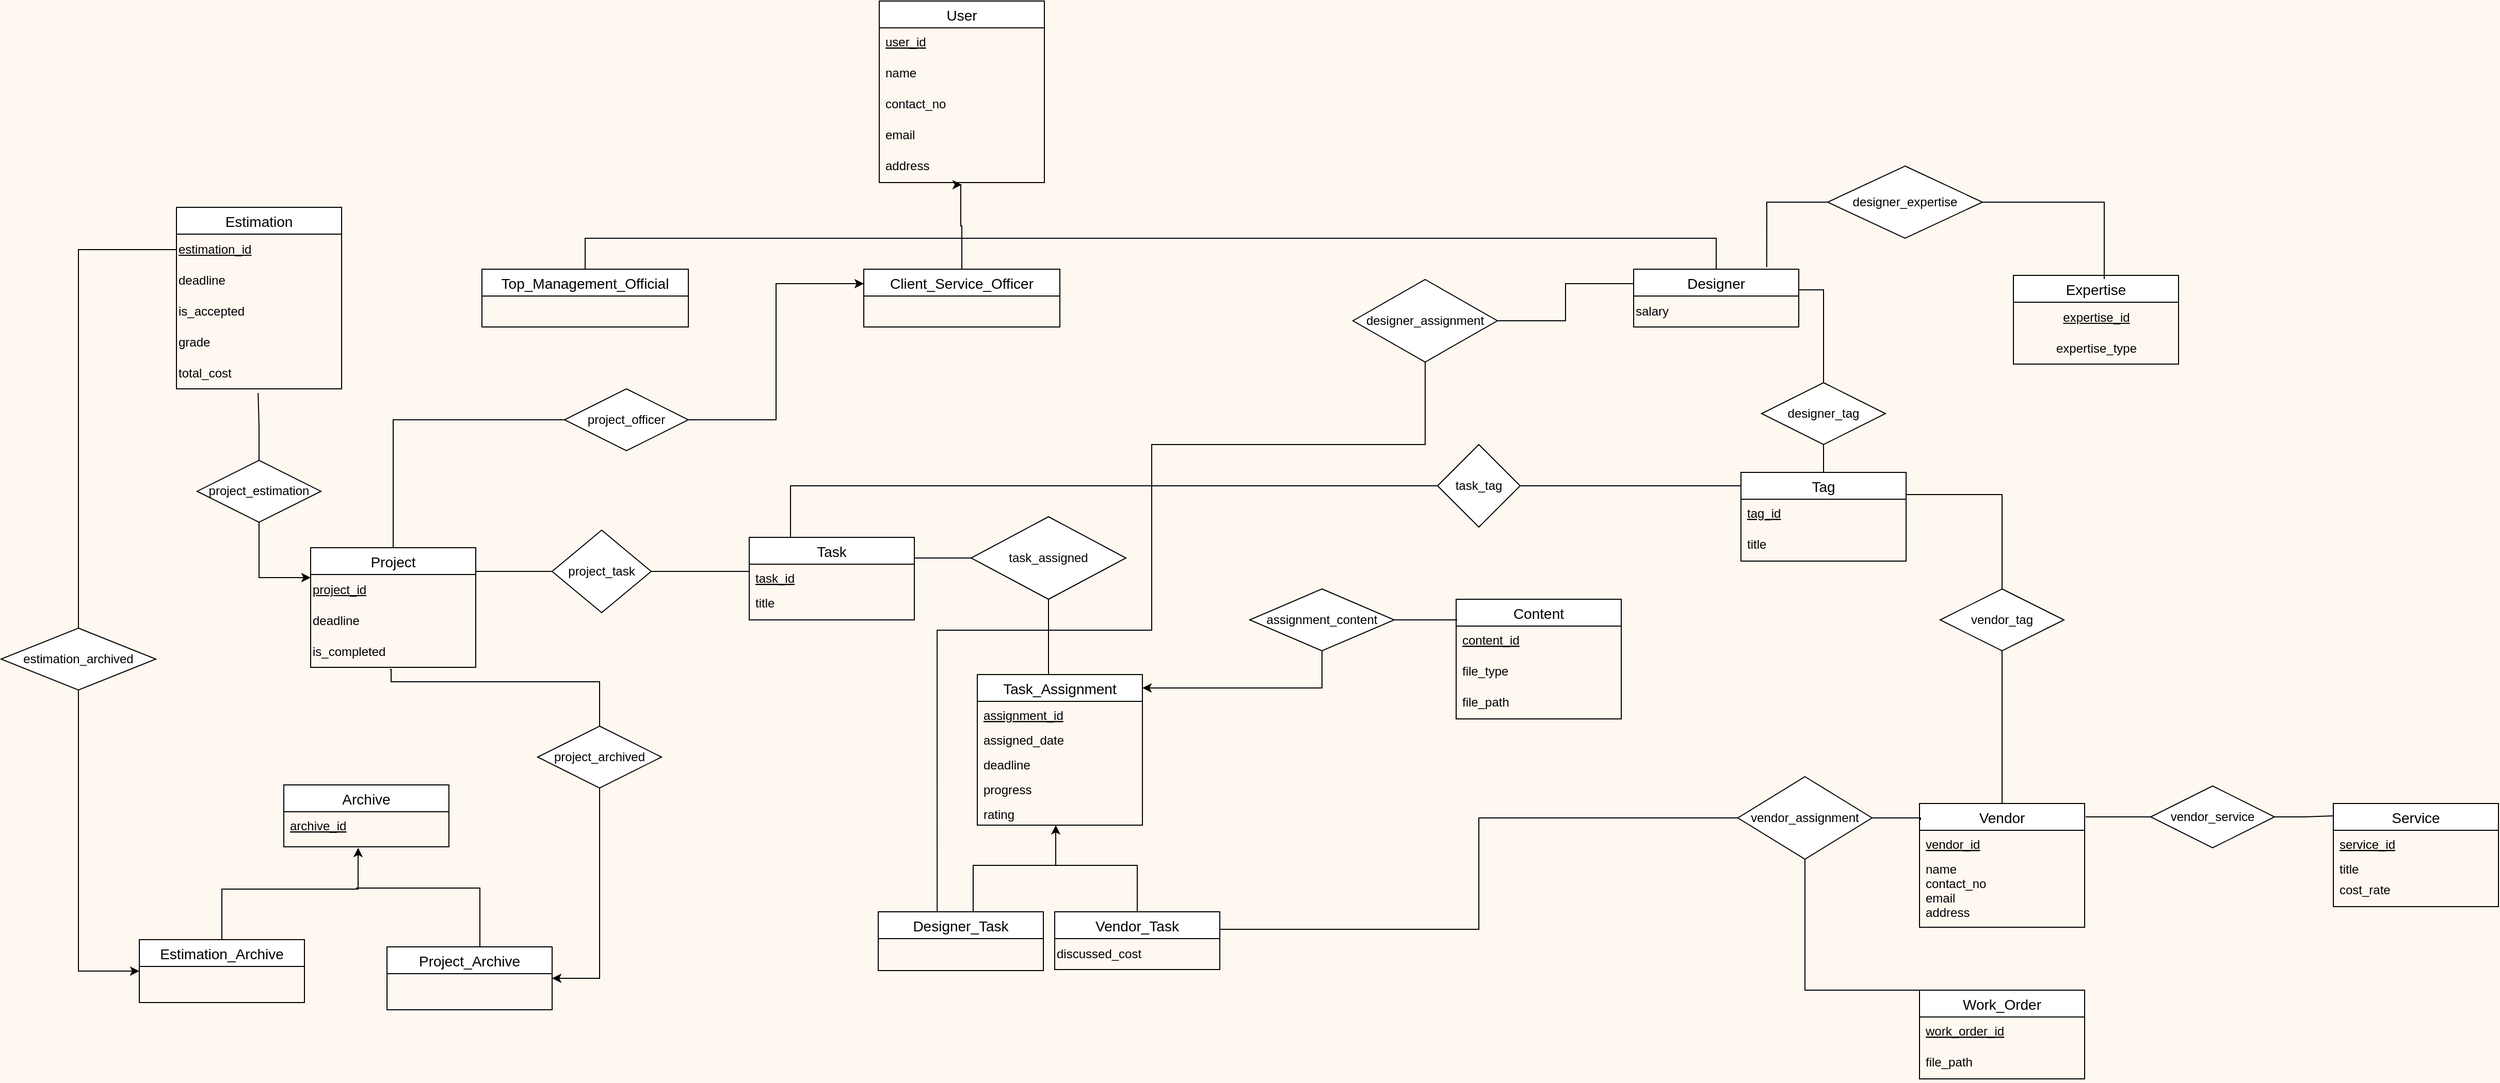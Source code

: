 <mxfile version="20.8.11" type="google" pages="2"><diagram name="ERD" id="jW8B2EvA06eiV9Js8N0_"><mxGraphModel grid="1" page="1" gridSize="10" guides="1" tooltips="1" connect="1" arrows="1" fold="1" pageScale="1" pageWidth="850" pageHeight="1100" background="#FFF8F0" math="0" shadow="0"><root><mxCell id="0"/><mxCell id="1" parent="0"/><mxCell id="c6oZ83TsE7KqJ5vNxg3d-19" style="edgeStyle=orthogonalEdgeStyle;rounded=0;orthogonalLoop=1;jettySize=auto;html=1;endArrow=none;endFill=0;" edge="1" parent="1" source="c6oZ83TsE7KqJ5vNxg3d-13"><mxGeometry relative="1" as="geometry"><mxPoint x="116" y="170" as="targetPoint"/><Array as="points"><mxPoint x="-244" y="170"/></Array></mxGeometry></mxCell><mxCell id="c6oZ83TsE7KqJ5vNxg3d-13" value="Top_Management_Official" style="swimlane;fontStyle=0;childLayout=stackLayout;horizontal=1;startSize=26;horizontalStack=0;resizeParent=1;resizeParentMax=0;resizeLast=0;collapsible=1;marginBottom=0;align=center;fontSize=14;" vertex="1" parent="1"><mxGeometry x="-344" y="200" width="200" height="56" as="geometry"/></mxCell><mxCell id="7WbKM6hkoV6t-thAik6S-52" style="edgeStyle=orthogonalEdgeStyle;rounded=0;orthogonalLoop=1;jettySize=auto;html=1;entryX=0.5;entryY=1.07;entryDx=0;entryDy=0;entryPerimeter=0;startArrow=none;startFill=0;endArrow=classic;endFill=1;" edge="1" parent="1" source="c6oZ83TsE7KqJ5vNxg3d-15" target="7WbKM6hkoV6t-thAik6S-49"><mxGeometry relative="1" as="geometry"><Array as="points"><mxPoint x="121" y="158"/><mxPoint x="120" y="158"/><mxPoint x="120" y="118"/></Array></mxGeometry></mxCell><mxCell id="c6oZ83TsE7KqJ5vNxg3d-15" value="Client_Service_Officer" style="swimlane;fontStyle=0;childLayout=stackLayout;horizontal=1;startSize=26;horizontalStack=0;resizeParent=1;resizeParentMax=0;resizeLast=0;collapsible=1;marginBottom=0;align=center;fontSize=14;" vertex="1" parent="1"><mxGeometry x="26" y="200" width="190" height="56" as="geometry"/></mxCell><mxCell id="c6oZ83TsE7KqJ5vNxg3d-23" style="edgeStyle=orthogonalEdgeStyle;rounded=0;orthogonalLoop=1;jettySize=auto;html=1;endArrow=none;endFill=0;" edge="1" parent="1" source="c6oZ83TsE7KqJ5vNxg3d-17"><mxGeometry relative="1" as="geometry"><mxPoint x="116" y="170" as="targetPoint"/><Array as="points"><mxPoint x="556" y="170"/><mxPoint x="216" y="170"/></Array></mxGeometry></mxCell><mxCell id="lMx27wfrHJY5VPTohPMY-28" style="edgeStyle=orthogonalEdgeStyle;rounded=0;orthogonalLoop=1;jettySize=auto;html=1;entryX=0.5;entryY=0;entryDx=0;entryDy=0;endArrow=none;endFill=0;exitX=1;exitY=0.25;exitDx=0;exitDy=0;" edge="1" parent="1" source="c6oZ83TsE7KqJ5vNxg3d-17" target="lMx27wfrHJY5VPTohPMY-27"><mxGeometry relative="1" as="geometry"><mxPoint x="831" y="220" as="sourcePoint"/><Array as="points"><mxPoint x="861" y="215"/><mxPoint x="861" y="220"/><mxPoint x="956" y="220"/></Array></mxGeometry></mxCell><mxCell id="c6oZ83TsE7KqJ5vNxg3d-17" value="Designer" style="swimlane;fontStyle=0;childLayout=stackLayout;horizontal=1;startSize=26;horizontalStack=0;resizeParent=1;resizeParentMax=0;resizeLast=0;collapsible=1;marginBottom=0;align=center;fontSize=14;" vertex="1" parent="1"><mxGeometry x="772" y="200" width="160" height="56" as="geometry"/></mxCell><mxCell id="KaGzVmwXjnvxwLvsqbdL-1" value="salary" style="text;html=1;align=left;verticalAlign=middle;resizable=0;points=[];autosize=1;strokeColor=none;fillColor=none;" vertex="1" parent="c6oZ83TsE7KqJ5vNxg3d-17"><mxGeometry y="26" width="160" height="30" as="geometry"/></mxCell><mxCell id="c6oZ83TsE7KqJ5vNxg3d-25" value="Vendor" style="swimlane;fontStyle=0;childLayout=stackLayout;horizontal=1;startSize=26;horizontalStack=0;resizeParent=1;resizeParentMax=0;resizeLast=0;collapsible=1;marginBottom=0;align=center;fontSize=14;" vertex="1" parent="1"><mxGeometry x="1049" y="718" width="160" height="120" as="geometry"/></mxCell><mxCell id="c6oZ83TsE7KqJ5vNxg3d-26" value="vendor_id" style="text;strokeColor=none;fillColor=none;spacingLeft=4;spacingRight=4;overflow=hidden;rotatable=0;points=[[0,0.5],[1,0.5]];portConstraint=eastwest;fontSize=12;fontStyle=4;" vertex="1" parent="c6oZ83TsE7KqJ5vNxg3d-25"><mxGeometry y="26" width="160" height="24" as="geometry"/></mxCell><mxCell id="3tmRpDgXqWuHDqTjZB9j-20" value="name&#xA;contact_no&#xA;email&#xA;address" style="text;strokeColor=none;fillColor=none;spacingLeft=4;spacingRight=4;overflow=hidden;rotatable=0;points=[[0,0.5],[1,0.5]];portConstraint=eastwest;fontSize=12;fontStyle=0;" vertex="1" parent="c6oZ83TsE7KqJ5vNxg3d-25"><mxGeometry y="50" width="160" height="70" as="geometry"/></mxCell><mxCell id="c6oZ83TsE7KqJ5vNxg3d-27" value="Archive" style="swimlane;fontStyle=0;childLayout=stackLayout;horizontal=1;startSize=26;horizontalStack=0;resizeParent=1;resizeParentMax=0;resizeLast=0;collapsible=1;marginBottom=0;align=center;fontSize=14;" vertex="1" parent="1"><mxGeometry x="-536" y="700" width="160" height="60" as="geometry"/></mxCell><mxCell id="c6oZ83TsE7KqJ5vNxg3d-28" value="archive_id" style="text;strokeColor=none;fillColor=none;spacingLeft=4;spacingRight=4;overflow=hidden;rotatable=0;points=[[0,0.5],[1,0.5]];portConstraint=eastwest;fontSize=12;fontStyle=4;" vertex="1" parent="c6oZ83TsE7KqJ5vNxg3d-27"><mxGeometry y="26" width="160" height="34" as="geometry"/></mxCell><mxCell id="c6oZ83TsE7KqJ5vNxg3d-35" value="Task" style="swimlane;fontStyle=0;childLayout=stackLayout;horizontal=1;startSize=26;horizontalStack=0;resizeParent=1;resizeParentMax=0;resizeLast=0;collapsible=1;marginBottom=0;align=center;fontSize=14;" vertex="1" parent="1"><mxGeometry x="-85" y="460" width="160" height="80" as="geometry"/></mxCell><mxCell id="c6oZ83TsE7KqJ5vNxg3d-36" value="task_id" style="text;strokeColor=none;fillColor=none;spacingLeft=4;spacingRight=4;overflow=hidden;rotatable=0;points=[[0,0.5],[1,0.5]];portConstraint=eastwest;fontSize=12;fontStyle=4;" vertex="1" parent="c6oZ83TsE7KqJ5vNxg3d-35"><mxGeometry y="26" width="160" height="24" as="geometry"/></mxCell><mxCell id="3tmRpDgXqWuHDqTjZB9j-14" value="title" style="text;strokeColor=none;fillColor=none;spacingLeft=4;spacingRight=4;overflow=hidden;rotatable=0;points=[[0,0.5],[1,0.5]];portConstraint=eastwest;fontSize=12;" vertex="1" parent="c6oZ83TsE7KqJ5vNxg3d-35"><mxGeometry y="50" width="160" height="30" as="geometry"/></mxCell><mxCell id="c6oZ83TsE7KqJ5vNxg3d-41" style="edgeStyle=orthogonalEdgeStyle;rounded=0;orthogonalLoop=1;jettySize=auto;html=1;entryX=0;entryY=0.25;entryDx=0;entryDy=0;endArrow=none;endFill=0;exitX=1;exitY=0.5;exitDx=0;exitDy=0;" edge="1" parent="1" source="7WbKM6hkoV6t-thAik6S-12" target="c6oZ83TsE7KqJ5vNxg3d-35"><mxGeometry relative="1" as="geometry"><mxPoint x="-150" y="497" as="sourcePoint"/><Array as="points"><mxPoint x="-85" y="493"/></Array></mxGeometry></mxCell><mxCell id="lMx27wfrHJY5VPTohPMY-29" style="edgeStyle=orthogonalEdgeStyle;rounded=0;orthogonalLoop=1;jettySize=auto;html=1;entryX=0.5;entryY=1;entryDx=0;entryDy=0;endArrow=none;endFill=0;exitX=0.5;exitY=0;exitDx=0;exitDy=0;" edge="1" parent="1" source="ZoTWaaWlPvXCoaY9Yqui-1" target="lMx27wfrHJY5VPTohPMY-27"><mxGeometry relative="1" as="geometry"><mxPoint x="696" y="390" as="sourcePoint"/><Array as="points"><mxPoint x="956" y="390"/><mxPoint x="956" y="390"/></Array></mxGeometry></mxCell><mxCell id="ZoTWaaWlPvXCoaY9Yqui-1" value="Tag" style="swimlane;fontStyle=0;childLayout=stackLayout;horizontal=1;startSize=26;horizontalStack=0;resizeParent=1;resizeParentMax=0;resizeLast=0;collapsible=1;marginBottom=0;align=center;fontSize=14;" vertex="1" parent="1"><mxGeometry x="876" y="397" width="160" height="86" as="geometry"/></mxCell><mxCell id="ZoTWaaWlPvXCoaY9Yqui-2" value="tag_id" style="text;strokeColor=none;fillColor=none;spacingLeft=4;spacingRight=4;overflow=hidden;rotatable=0;points=[[0,0.5],[1,0.5]];portConstraint=eastwest;fontSize=12;fontStyle=4;" vertex="1" parent="ZoTWaaWlPvXCoaY9Yqui-1"><mxGeometry y="26" width="160" height="30" as="geometry"/></mxCell><mxCell id="KaGzVmwXjnvxwLvsqbdL-17" value="title" style="text;strokeColor=none;fillColor=none;spacingLeft=4;spacingRight=4;overflow=hidden;rotatable=0;points=[[0,0.5],[1,0.5]];portConstraint=eastwest;fontSize=12;fontStyle=0;" vertex="1" parent="ZoTWaaWlPvXCoaY9Yqui-1"><mxGeometry y="56" width="160" height="30" as="geometry"/></mxCell><mxCell id="ZoTWaaWlPvXCoaY9Yqui-6" value="Work_Order" style="swimlane;fontStyle=0;childLayout=stackLayout;horizontal=1;startSize=26;horizontalStack=0;resizeParent=1;resizeParentMax=0;resizeLast=0;collapsible=1;marginBottom=0;align=center;fontSize=14;" vertex="1" parent="1"><mxGeometry x="1049" y="899" width="160" height="86" as="geometry"/></mxCell><mxCell id="ZoTWaaWlPvXCoaY9Yqui-7" value="work_order_id" style="text;strokeColor=none;fillColor=none;spacingLeft=4;spacingRight=4;overflow=hidden;rotatable=0;points=[[0,0.5],[1,0.5]];portConstraint=eastwest;fontSize=12;fontStyle=4;" vertex="1" parent="ZoTWaaWlPvXCoaY9Yqui-6"><mxGeometry y="26" width="160" height="30" as="geometry"/></mxCell><mxCell id="ZoTWaaWlPvXCoaY9Yqui-8" value="file_path" style="text;strokeColor=none;fillColor=none;spacingLeft=4;spacingRight=4;overflow=hidden;rotatable=0;points=[[0,0.5],[1,0.5]];portConstraint=eastwest;fontSize=12;" vertex="1" parent="ZoTWaaWlPvXCoaY9Yqui-6"><mxGeometry y="56" width="160" height="30" as="geometry"/></mxCell><mxCell id="J8Sya_Ikez6kp2Y_BuxQ-4" value="" style="edgeStyle=orthogonalEdgeStyle;rounded=0;orthogonalLoop=1;jettySize=auto;html=1;endArrow=none;endFill=0;exitX=1;exitY=0.5;exitDx=0;exitDy=0;entryX=0;entryY=0.25;entryDx=0;entryDy=0;" edge="1" parent="1" source="J8Sya_Ikez6kp2Y_BuxQ-1" target="ZoTWaaWlPvXCoaY9Yqui-1"><mxGeometry relative="1" as="geometry"><Array as="points"><mxPoint x="876" y="410"/></Array></mxGeometry></mxCell><mxCell id="J8Sya_Ikez6kp2Y_BuxQ-5" value="" style="edgeStyle=orthogonalEdgeStyle;rounded=0;orthogonalLoop=1;jettySize=auto;html=1;endArrow=none;endFill=0;exitX=0;exitY=0.5;exitDx=0;exitDy=0;" edge="1" parent="1" source="J8Sya_Ikez6kp2Y_BuxQ-1" target="c6oZ83TsE7KqJ5vNxg3d-35"><mxGeometry relative="1" as="geometry"><Array as="points"><mxPoint x="-45" y="410"/></Array></mxGeometry></mxCell><mxCell id="J8Sya_Ikez6kp2Y_BuxQ-1" value="task_tag" style="rhombus;whiteSpace=wrap;html=1;" vertex="1" parent="1"><mxGeometry x="582" y="370" width="80" height="80" as="geometry"/></mxCell><mxCell id="lMx27wfrHJY5VPTohPMY-6" style="edgeStyle=orthogonalEdgeStyle;rounded=0;orthogonalLoop=1;jettySize=auto;html=1;entryX=1;entryY=0.25;entryDx=0;entryDy=0;endArrow=none;endFill=0;exitX=0.5;exitY=0;exitDx=0;exitDy=0;" edge="1" parent="1" source="lMx27wfrHJY5VPTohPMY-5" target="ZoTWaaWlPvXCoaY9Yqui-1"><mxGeometry relative="1" as="geometry"><mxPoint x="837" y="552" as="sourcePoint"/><mxPoint x="917" y="404" as="targetPoint"/></mxGeometry></mxCell><mxCell id="lMx27wfrHJY5VPTohPMY-8" style="edgeStyle=orthogonalEdgeStyle;rounded=0;orthogonalLoop=1;jettySize=auto;html=1;endArrow=none;endFill=0;entryX=0.5;entryY=0;entryDx=0;entryDy=0;" edge="1" parent="1" source="lMx27wfrHJY5VPTohPMY-5" target="c6oZ83TsE7KqJ5vNxg3d-25"><mxGeometry relative="1" as="geometry"><mxPoint x="1120" y="670" as="targetPoint"/><Array as="points"><mxPoint x="1129" y="610"/><mxPoint x="1129" y="610"/></Array></mxGeometry></mxCell><mxCell id="lMx27wfrHJY5VPTohPMY-25" style="edgeStyle=orthogonalEdgeStyle;rounded=0;orthogonalLoop=1;jettySize=auto;html=1;entryX=0.5;entryY=1.012;entryDx=0;entryDy=0;entryPerimeter=0;endArrow=none;endFill=0;strokeColor=none;" edge="1" parent="1"><mxGeometry relative="1" as="geometry"><mxPoint x="822" y="580" as="sourcePoint"/><Array as="points"><mxPoint x="1320" y="580"/></Array><mxPoint x="1551" y="550.008" as="targetPoint"/></mxGeometry></mxCell><mxCell id="lMx27wfrHJY5VPTohPMY-5" value="vendor_tag" style="shape=rhombus;perimeter=rhombusPerimeter;whiteSpace=wrap;html=1;align=center;" vertex="1" parent="1"><mxGeometry x="1069" y="510" width="120" height="60" as="geometry"/></mxCell><mxCell id="lMx27wfrHJY5VPTohPMY-16" value="Service" style="swimlane;fontStyle=0;childLayout=stackLayout;horizontal=1;startSize=26;horizontalStack=0;resizeParent=1;resizeParentMax=0;resizeLast=0;collapsible=1;marginBottom=0;align=center;fontSize=14;" vertex="1" parent="1"><mxGeometry x="1450" y="718" width="160" height="100" as="geometry"/></mxCell><mxCell id="lMx27wfrHJY5VPTohPMY-17" value="service_id" style="text;strokeColor=none;fillColor=none;spacingLeft=4;spacingRight=4;overflow=hidden;rotatable=0;points=[[0,0.5],[1,0.5]];portConstraint=eastwest;fontSize=12;fontStyle=4;" vertex="1" parent="lMx27wfrHJY5VPTohPMY-16"><mxGeometry y="26" width="160" height="24" as="geometry"/></mxCell><mxCell id="KaGzVmwXjnvxwLvsqbdL-3" value="title" style="text;strokeColor=none;fillColor=none;spacingLeft=4;spacingRight=4;overflow=hidden;rotatable=0;points=[[0,0.5],[1,0.5]];portConstraint=eastwest;fontSize=12;" vertex="1" parent="lMx27wfrHJY5VPTohPMY-16"><mxGeometry y="50" width="160" height="20" as="geometry"/></mxCell><mxCell id="KaGzVmwXjnvxwLvsqbdL-4" value="cost_rate" style="text;strokeColor=none;fillColor=none;spacingLeft=4;spacingRight=4;overflow=hidden;rotatable=0;points=[[0,0.5],[1,0.5]];portConstraint=eastwest;fontSize=12;" vertex="1" parent="lMx27wfrHJY5VPTohPMY-16"><mxGeometry y="70" width="160" height="30" as="geometry"/></mxCell><mxCell id="lMx27wfrHJY5VPTohPMY-18" value="Expertise" style="swimlane;fontStyle=0;childLayout=stackLayout;horizontal=1;startSize=26;horizontalStack=0;resizeParent=1;resizeParentMax=0;resizeLast=0;collapsible=1;marginBottom=0;align=center;fontSize=14;" vertex="1" parent="1"><mxGeometry x="1140" y="206" width="160" height="86" as="geometry"/></mxCell><mxCell id="xeJ934LnxHF0o2gDcP77-4" value="&lt;u&gt;expertise_id&lt;/u&gt;" style="text;html=1;align=center;verticalAlign=middle;resizable=0;points=[];autosize=1;strokeColor=none;fillColor=none;" vertex="1" parent="lMx27wfrHJY5VPTohPMY-18"><mxGeometry y="26" width="160" height="30" as="geometry"/></mxCell><mxCell id="7drt_jSJv9kmdKNeh0qc-13" value="expertise_type" style="text;html=1;align=center;verticalAlign=middle;resizable=0;points=[];autosize=1;strokeColor=none;fillColor=none;" vertex="1" parent="lMx27wfrHJY5VPTohPMY-18"><mxGeometry y="56" width="160" height="30" as="geometry"/></mxCell><mxCell id="lMx27wfrHJY5VPTohPMY-27" value="designer_tag" style="shape=rhombus;perimeter=rhombusPerimeter;whiteSpace=wrap;html=1;align=center;" vertex="1" parent="1"><mxGeometry x="896" y="310" width="120" height="60" as="geometry"/></mxCell><mxCell id="lMx27wfrHJY5VPTohPMY-35" value="Task_Assignment" style="swimlane;fontStyle=0;childLayout=stackLayout;horizontal=1;startSize=26;horizontalStack=0;resizeParent=1;resizeParentMax=0;resizeLast=0;collapsible=1;marginBottom=0;align=center;fontSize=14;" vertex="1" parent="1"><mxGeometry x="136" y="593" width="160" height="146" as="geometry"/></mxCell><mxCell id="lMx27wfrHJY5VPTohPMY-36" value="assignment_id" style="text;strokeColor=none;fillColor=none;spacingLeft=4;spacingRight=4;overflow=hidden;rotatable=0;points=[[0,0.5],[1,0.5]];portConstraint=eastwest;fontSize=12;fontStyle=4;" vertex="1" parent="lMx27wfrHJY5VPTohPMY-35"><mxGeometry y="26" width="160" height="24" as="geometry"/></mxCell><mxCell id="3tmRpDgXqWuHDqTjZB9j-15" value="assigned_date" style="text;strokeColor=none;fillColor=none;spacingLeft=4;spacingRight=4;overflow=hidden;rotatable=0;points=[[0,0.5],[1,0.5]];portConstraint=eastwest;fontSize=12;" vertex="1" parent="lMx27wfrHJY5VPTohPMY-35"><mxGeometry y="50" width="160" height="24" as="geometry"/></mxCell><mxCell id="3tmRpDgXqWuHDqTjZB9j-16" value="deadline" style="text;strokeColor=none;fillColor=none;spacingLeft=4;spacingRight=4;overflow=hidden;rotatable=0;points=[[0,0.5],[1,0.5]];portConstraint=eastwest;fontSize=12;" vertex="1" parent="lMx27wfrHJY5VPTohPMY-35"><mxGeometry y="74" width="160" height="24" as="geometry"/></mxCell><mxCell id="3tmRpDgXqWuHDqTjZB9j-17" value="progress" style="text;strokeColor=none;fillColor=none;spacingLeft=4;spacingRight=4;overflow=hidden;rotatable=0;points=[[0,0.5],[1,0.5]];portConstraint=eastwest;fontSize=12;" vertex="1" parent="lMx27wfrHJY5VPTohPMY-35"><mxGeometry y="98" width="160" height="24" as="geometry"/></mxCell><mxCell id="KaGzVmwXjnvxwLvsqbdL-15" value="rating" style="text;strokeColor=none;fillColor=none;spacingLeft=4;spacingRight=4;overflow=hidden;rotatable=0;points=[[0,0.5],[1,0.5]];portConstraint=eastwest;fontSize=12;" vertex="1" parent="lMx27wfrHJY5VPTohPMY-35"><mxGeometry y="122" width="160" height="24" as="geometry"/></mxCell><mxCell id="3tmRpDgXqWuHDqTjZB9j-18" style="edgeStyle=orthogonalEdgeStyle;rounded=0;orthogonalLoop=1;jettySize=auto;html=1;entryX=0.475;entryY=1.125;entryDx=0;entryDy=0;entryPerimeter=0;startArrow=none;startFill=0;endArrow=none;endFill=0;" edge="1" parent="1" source="lMx27wfrHJY5VPTohPMY-37"><mxGeometry relative="1" as="geometry"><mxPoint x="212" y="742" as="targetPoint"/><Array as="points"><mxPoint x="132" y="778"/><mxPoint x="212" y="778"/></Array></mxGeometry></mxCell><mxCell id="lMx27wfrHJY5VPTohPMY-37" value="Designer_Task" style="swimlane;fontStyle=0;childLayout=stackLayout;horizontal=1;startSize=26;horizontalStack=0;resizeParent=1;resizeParentMax=0;resizeLast=0;collapsible=1;marginBottom=0;align=center;fontSize=14;" vertex="1" parent="1"><mxGeometry x="40" y="823" width="160" height="57" as="geometry"/></mxCell><mxCell id="3tmRpDgXqWuHDqTjZB9j-19" style="edgeStyle=orthogonalEdgeStyle;rounded=0;orthogonalLoop=1;jettySize=auto;html=1;startArrow=none;startFill=0;endArrow=classic;endFill=1;" edge="1" parent="1" source="lMx27wfrHJY5VPTohPMY-39"><mxGeometry relative="1" as="geometry"><mxPoint x="212" y="739" as="targetPoint"/><Array as="points"><mxPoint x="291" y="778"/><mxPoint x="212" y="778"/></Array></mxGeometry></mxCell><mxCell id="KaGzVmwXjnvxwLvsqbdL-13" style="edgeStyle=orthogonalEdgeStyle;rounded=0;orthogonalLoop=1;jettySize=auto;html=1;entryX=0;entryY=0.5;entryDx=0;entryDy=0;endArrow=none;endFill=0;" edge="1" parent="1" source="lMx27wfrHJY5VPTohPMY-39" target="7WbKM6hkoV6t-thAik6S-5"><mxGeometry relative="1" as="geometry"><Array as="points"><mxPoint x="622" y="840"/><mxPoint x="622" y="732"/></Array></mxGeometry></mxCell><mxCell id="lMx27wfrHJY5VPTohPMY-39" value="Vendor_Task" style="swimlane;fontStyle=0;childLayout=stackLayout;horizontal=1;startSize=26;horizontalStack=0;resizeParent=1;resizeParentMax=0;resizeLast=0;collapsible=1;marginBottom=0;align=center;fontSize=14;" vertex="1" parent="1"><mxGeometry x="211" y="823" width="160" height="56" as="geometry"/></mxCell><mxCell id="KaGzVmwXjnvxwLvsqbdL-16" value="discussed_cost" style="text;html=1;align=left;verticalAlign=middle;resizable=0;points=[];autosize=1;strokeColor=none;fillColor=none;" vertex="1" parent="lMx27wfrHJY5VPTohPMY-39"><mxGeometry y="26" width="160" height="30" as="geometry"/></mxCell><mxCell id="7WbKM6hkoV6t-thAik6S-3" style="edgeStyle=orthogonalEdgeStyle;rounded=0;orthogonalLoop=1;jettySize=auto;html=1;entryX=0;entryY=0.25;entryDx=0;entryDy=0;endArrow=none;endFill=0;exitX=1;exitY=0.5;exitDx=0;exitDy=0;" edge="1" parent="1" source="7WbKM6hkoV6t-thAik6S-1" target="c6oZ83TsE7KqJ5vNxg3d-17"><mxGeometry relative="1" as="geometry"><Array as="points"><mxPoint x="706" y="250"/><mxPoint x="706" y="214"/></Array></mxGeometry></mxCell><mxCell id="7WbKM6hkoV6t-thAik6S-4" style="edgeStyle=orthogonalEdgeStyle;rounded=0;orthogonalLoop=1;jettySize=auto;html=1;endArrow=none;endFill=0;exitX=0.5;exitY=1;exitDx=0;exitDy=0;entryX=0.357;entryY=0.008;entryDx=0;entryDy=0;entryPerimeter=0;" edge="1" parent="1" source="7WbKM6hkoV6t-thAik6S-1" target="lMx27wfrHJY5VPTohPMY-37"><mxGeometry relative="1" as="geometry"><Array as="points"><mxPoint x="570" y="370"/><mxPoint x="305" y="370"/><mxPoint x="305" y="550"/><mxPoint x="97" y="550"/></Array><mxPoint x="250" y="560" as="targetPoint"/></mxGeometry></mxCell><mxCell id="7WbKM6hkoV6t-thAik6S-1" value="designer_assignment" style="rhombus;whiteSpace=wrap;html=1;" vertex="1" parent="1"><mxGeometry x="500" y="210" width="140" height="80" as="geometry"/></mxCell><mxCell id="7WbKM6hkoV6t-thAik6S-6" style="edgeStyle=orthogonalEdgeStyle;rounded=0;orthogonalLoop=1;jettySize=auto;html=1;entryX=0.006;entryY=0.133;entryDx=0;entryDy=0;entryPerimeter=0;endArrow=none;endFill=0;" edge="1" parent="1" source="7WbKM6hkoV6t-thAik6S-5" target="c6oZ83TsE7KqJ5vNxg3d-25"><mxGeometry relative="1" as="geometry"><Array as="points"><mxPoint x="1050" y="732"/></Array></mxGeometry></mxCell><mxCell id="7WbKM6hkoV6t-thAik6S-53" style="edgeStyle=orthogonalEdgeStyle;rounded=0;orthogonalLoop=1;jettySize=auto;html=1;entryX=0;entryY=0;entryDx=0;entryDy=0;startArrow=none;startFill=0;endArrow=none;endFill=0;exitX=0.5;exitY=1;exitDx=0;exitDy=0;" edge="1" parent="1" source="7WbKM6hkoV6t-thAik6S-5" target="ZoTWaaWlPvXCoaY9Yqui-6"><mxGeometry relative="1" as="geometry"><Array as="points"><mxPoint x="938" y="899"/></Array></mxGeometry></mxCell><mxCell id="7WbKM6hkoV6t-thAik6S-5" value="vendor_assignment" style="rhombus;whiteSpace=wrap;html=1;" vertex="1" parent="1"><mxGeometry x="873" y="692" width="130" height="80" as="geometry"/></mxCell><mxCell id="1sGZoUjbazR6mAVsEWAD-37" value="" style="edgeStyle=orthogonalEdgeStyle;rounded=0;orthogonalLoop=1;jettySize=auto;html=1;endArrow=none;endFill=0;entryX=1;entryY=0.163;entryDx=0;entryDy=0;entryPerimeter=0;" edge="1" parent="1" source="7WbKM6hkoV6t-thAik6S-12" target="1sGZoUjbazR6mAVsEWAD-33"><mxGeometry relative="1" as="geometry"><mxPoint x="-330" y="516" as="targetPoint"/><Array as="points"><mxPoint x="-351" y="493"/></Array></mxGeometry></mxCell><mxCell id="7WbKM6hkoV6t-thAik6S-12" value="project_task" style="rhombus;whiteSpace=wrap;html=1;" vertex="1" parent="1"><mxGeometry x="-276" y="453" width="96" height="80" as="geometry"/></mxCell><mxCell id="7WbKM6hkoV6t-thAik6S-20" style="edgeStyle=orthogonalEdgeStyle;rounded=0;orthogonalLoop=1;jettySize=auto;html=1;startArrow=none;startFill=0;endArrow=none;endFill=0;" edge="1" parent="1" source="7WbKM6hkoV6t-thAik6S-19"><mxGeometry relative="1" as="geometry"><mxPoint x="75" y="480" as="targetPoint"/><Array as="points"><mxPoint x="75" y="480"/></Array></mxGeometry></mxCell><mxCell id="KaGzVmwXjnvxwLvsqbdL-14" style="edgeStyle=orthogonalEdgeStyle;rounded=0;orthogonalLoop=1;jettySize=auto;html=1;entryX=0;entryY=0;entryDx=0;entryDy=0;endArrow=none;endFill=0;" edge="1" parent="1" source="7WbKM6hkoV6t-thAik6S-19" target="lMx27wfrHJY5VPTohPMY-35"><mxGeometry relative="1" as="geometry"><Array as="points"><mxPoint x="205" y="593"/></Array></mxGeometry></mxCell><mxCell id="7WbKM6hkoV6t-thAik6S-19" value="task_assigned" style="rhombus;whiteSpace=wrap;html=1;" vertex="1" parent="1"><mxGeometry x="130" y="440" width="150" height="80" as="geometry"/></mxCell><mxCell id="7WbKM6hkoV6t-thAik6S-24" value="Content" style="swimlane;fontStyle=0;childLayout=stackLayout;horizontal=1;startSize=26;horizontalStack=0;resizeParent=1;resizeParentMax=0;resizeLast=0;collapsible=1;marginBottom=0;align=center;fontSize=14;" vertex="1" parent="1"><mxGeometry x="600" y="520" width="160" height="116" as="geometry"/></mxCell><mxCell id="7WbKM6hkoV6t-thAik6S-25" value="content_id" style="text;strokeColor=none;fillColor=none;spacingLeft=4;spacingRight=4;overflow=hidden;rotatable=0;points=[[0,0.5],[1,0.5]];portConstraint=eastwest;fontSize=12;fontStyle=4;" vertex="1" parent="7WbKM6hkoV6t-thAik6S-24"><mxGeometry y="26" width="160" height="30" as="geometry"/></mxCell><mxCell id="7WbKM6hkoV6t-thAik6S-26" value="file_type" style="text;strokeColor=none;fillColor=none;spacingLeft=4;spacingRight=4;overflow=hidden;rotatable=0;points=[[0,0.5],[1,0.5]];portConstraint=eastwest;fontSize=12;" vertex="1" parent="7WbKM6hkoV6t-thAik6S-24"><mxGeometry y="56" width="160" height="30" as="geometry"/></mxCell><mxCell id="7WbKM6hkoV6t-thAik6S-27" value="file_path" style="text;strokeColor=none;fillColor=none;spacingLeft=4;spacingRight=4;overflow=hidden;rotatable=0;points=[[0,0.5],[1,0.5]];portConstraint=eastwest;fontSize=12;" vertex="1" parent="7WbKM6hkoV6t-thAik6S-24"><mxGeometry y="86" width="160" height="30" as="geometry"/></mxCell><mxCell id="7WbKM6hkoV6t-thAik6S-32" style="edgeStyle=orthogonalEdgeStyle;rounded=0;orthogonalLoop=1;jettySize=auto;html=1;startArrow=none;startFill=0;endArrow=classic;endFill=1;exitX=0.5;exitY=1;exitDx=0;exitDy=0;entryX=1;entryY=0.089;entryDx=0;entryDy=0;entryPerimeter=0;" edge="1" parent="1" source="7WbKM6hkoV6t-thAik6S-28" target="lMx27wfrHJY5VPTohPMY-35"><mxGeometry relative="1" as="geometry"><Array as="points"><mxPoint x="470" y="606"/></Array><mxPoint x="504" y="558" as="targetPoint"/></mxGeometry></mxCell><mxCell id="7WbKM6hkoV6t-thAik6S-34" style="edgeStyle=orthogonalEdgeStyle;rounded=0;orthogonalLoop=1;jettySize=auto;html=1;entryX=0.006;entryY=0.172;entryDx=0;entryDy=0;entryPerimeter=0;startArrow=none;startFill=0;endArrow=none;endFill=0;" edge="1" parent="1" source="7WbKM6hkoV6t-thAik6S-28" target="7WbKM6hkoV6t-thAik6S-24"><mxGeometry relative="1" as="geometry"/></mxCell><mxCell id="7WbKM6hkoV6t-thAik6S-28" value="assignment_content" style="shape=rhombus;perimeter=rhombusPerimeter;whiteSpace=wrap;html=1;align=center;" vertex="1" parent="1"><mxGeometry x="400" y="510" width="140" height="60" as="geometry"/></mxCell><mxCell id="7WbKM6hkoV6t-thAik6S-44" value="User" style="swimlane;fontStyle=0;childLayout=stackLayout;horizontal=1;startSize=26;horizontalStack=0;resizeParent=1;resizeParentMax=0;resizeLast=0;collapsible=1;marginBottom=0;align=center;fontSize=14;" vertex="1" parent="1"><mxGeometry x="41" y="-60" width="160" height="176" as="geometry"/></mxCell><mxCell id="7WbKM6hkoV6t-thAik6S-45" value="user_id" style="text;strokeColor=none;fillColor=none;spacingLeft=4;spacingRight=4;overflow=hidden;rotatable=0;points=[[0,0.5],[1,0.5]];portConstraint=eastwest;fontSize=12;fontStyle=4;" vertex="1" parent="7WbKM6hkoV6t-thAik6S-44"><mxGeometry y="26" width="160" height="30" as="geometry"/></mxCell><mxCell id="7WbKM6hkoV6t-thAik6S-46" value="name" style="text;strokeColor=none;fillColor=none;spacingLeft=4;spacingRight=4;overflow=hidden;rotatable=0;points=[[0,0.5],[1,0.5]];portConstraint=eastwest;fontSize=12;" vertex="1" parent="7WbKM6hkoV6t-thAik6S-44"><mxGeometry y="56" width="160" height="30" as="geometry"/></mxCell><mxCell id="7WbKM6hkoV6t-thAik6S-47" value="contact_no&#xA;" style="text;strokeColor=none;fillColor=none;spacingLeft=4;spacingRight=4;overflow=hidden;rotatable=0;points=[[0,0.5],[1,0.5]];portConstraint=eastwest;fontSize=12;" vertex="1" parent="7WbKM6hkoV6t-thAik6S-44"><mxGeometry y="86" width="160" height="30" as="geometry"/></mxCell><mxCell id="7WbKM6hkoV6t-thAik6S-48" value="email" style="text;strokeColor=none;fillColor=none;spacingLeft=4;spacingRight=4;overflow=hidden;rotatable=0;points=[[0,0.5],[1,0.5]];portConstraint=eastwest;fontSize=12;" vertex="1" parent="7WbKM6hkoV6t-thAik6S-44"><mxGeometry y="116" width="160" height="30" as="geometry"/></mxCell><mxCell id="7WbKM6hkoV6t-thAik6S-49" value="address" style="text;strokeColor=none;fillColor=none;spacingLeft=4;spacingRight=4;overflow=hidden;rotatable=0;points=[[0,0.5],[1,0.5]];portConstraint=eastwest;fontSize=12;" vertex="1" parent="7WbKM6hkoV6t-thAik6S-44"><mxGeometry y="146" width="160" height="30" as="geometry"/></mxCell><mxCell id="1sGZoUjbazR6mAVsEWAD-23" style="edgeStyle=orthogonalEdgeStyle;rounded=0;orthogonalLoop=1;jettySize=auto;html=1;exitX=0.5;exitY=0;exitDx=0;exitDy=0;endArrow=classic;endFill=1;entryX=0.45;entryY=1.028;entryDx=0;entryDy=0;entryPerimeter=0;" edge="1" parent="1" target="c6oZ83TsE7KqJ5vNxg3d-28"><mxGeometry relative="1" as="geometry"><mxPoint x="-464.96" y="730.99" as="targetPoint"/><Array as="points"><mxPoint x="-596" y="801"/><mxPoint x="-464" y="801"/></Array><mxPoint x="-596" y="851" as="sourcePoint"/></mxGeometry></mxCell><mxCell id="1sGZoUjbazR6mAVsEWAD-50" style="edgeStyle=orthogonalEdgeStyle;rounded=0;orthogonalLoop=1;jettySize=auto;html=1;entryX=0.5;entryY=1;entryDx=0;entryDy=0;endArrow=none;endFill=0;startArrow=classic;startFill=1;" edge="1" parent="1" source="1sGZoUjbazR6mAVsEWAD-16" target="1sGZoUjbazR6mAVsEWAD-46"><mxGeometry relative="1" as="geometry"><Array as="points"><mxPoint x="-735" y="881"/></Array></mxGeometry></mxCell><mxCell id="1sGZoUjbazR6mAVsEWAD-16" value="Estimation_Archive" style="swimlane;fontStyle=0;childLayout=stackLayout;horizontal=1;startSize=26;horizontalStack=0;resizeParent=1;resizeParentMax=0;resizeLast=0;collapsible=1;marginBottom=0;align=center;fontSize=14;" vertex="1" parent="1"><mxGeometry x="-676" y="850" width="160" height="61" as="geometry"/></mxCell><mxCell id="1sGZoUjbazR6mAVsEWAD-26" style="edgeStyle=orthogonalEdgeStyle;rounded=0;orthogonalLoop=1;jettySize=auto;html=1;exitX=0.5;exitY=0;exitDx=0;exitDy=0;endArrow=none;endFill=0;" edge="1" parent="1" source="1sGZoUjbazR6mAVsEWAD-24"><mxGeometry relative="1" as="geometry"><mxPoint x="-466" y="800" as="targetPoint"/><Array as="points"><mxPoint x="-346" y="800"/></Array></mxGeometry></mxCell><mxCell id="1sGZoUjbazR6mAVsEWAD-48" style="edgeStyle=orthogonalEdgeStyle;rounded=0;orthogonalLoop=1;jettySize=auto;html=1;entryX=0.5;entryY=1;entryDx=0;entryDy=0;endArrow=none;endFill=0;startArrow=classic;startFill=1;" edge="1" parent="1" source="1sGZoUjbazR6mAVsEWAD-24" target="1sGZoUjbazR6mAVsEWAD-47"><mxGeometry relative="1" as="geometry"><Array as="points"><mxPoint x="-230" y="888"/></Array></mxGeometry></mxCell><mxCell id="1sGZoUjbazR6mAVsEWAD-24" value="Project_Archive" style="swimlane;fontStyle=0;childLayout=stackLayout;horizontal=1;startSize=26;horizontalStack=0;resizeParent=1;resizeParentMax=0;resizeLast=0;collapsible=1;marginBottom=0;align=center;fontSize=14;" vertex="1" parent="1"><mxGeometry x="-436" y="857" width="160" height="61" as="geometry"/></mxCell><mxCell id="7drt_jSJv9kmdKNeh0qc-11" style="edgeStyle=orthogonalEdgeStyle;rounded=0;orthogonalLoop=1;jettySize=auto;html=1;exitX=0.5;exitY=0;exitDx=0;exitDy=0;entryX=0;entryY=0.5;entryDx=0;entryDy=0;endArrow=none;endFill=0;" edge="1" parent="1" source="1sGZoUjbazR6mAVsEWAD-33" target="7drt_jSJv9kmdKNeh0qc-8"><mxGeometry relative="1" as="geometry"/></mxCell><mxCell id="1sGZoUjbazR6mAVsEWAD-33" value="Project" style="swimlane;fontStyle=0;childLayout=stackLayout;horizontal=1;startSize=26;horizontalStack=0;resizeParent=1;resizeParentMax=0;resizeLast=0;collapsible=1;marginBottom=0;align=center;fontSize=14;" vertex="1" parent="1"><mxGeometry x="-510" y="470" width="160" height="116" as="geometry"/></mxCell><mxCell id="1sGZoUjbazR6mAVsEWAD-34" value="&lt;u&gt;project_id&lt;/u&gt;" style="text;html=1;align=left;verticalAlign=middle;resizable=0;points=[];autosize=1;strokeColor=none;fillColor=none;" vertex="1" parent="1sGZoUjbazR6mAVsEWAD-33"><mxGeometry y="26" width="160" height="30" as="geometry"/></mxCell><mxCell id="KaGzVmwXjnvxwLvsqbdL-12" value="deadline" style="text;html=1;align=left;verticalAlign=middle;resizable=0;points=[];autosize=1;strokeColor=none;fillColor=none;" vertex="1" parent="1sGZoUjbazR6mAVsEWAD-33"><mxGeometry y="56" width="160" height="30" as="geometry"/></mxCell><mxCell id="KaGzVmwXjnvxwLvsqbdL-18" value="is_completed" style="text;html=1;align=left;verticalAlign=middle;resizable=0;points=[];autosize=1;strokeColor=none;fillColor=none;" vertex="1" parent="1sGZoUjbazR6mAVsEWAD-33"><mxGeometry y="86" width="160" height="30" as="geometry"/></mxCell><mxCell id="1sGZoUjbazR6mAVsEWAD-40" style="edgeStyle=orthogonalEdgeStyle;rounded=0;orthogonalLoop=1;jettySize=auto;html=1;endArrow=classic;endFill=1;entryX=0;entryY=0.25;entryDx=0;entryDy=0;" edge="1" parent="1" source="1sGZoUjbazR6mAVsEWAD-35" target="1sGZoUjbazR6mAVsEWAD-33"><mxGeometry relative="1" as="geometry"><mxPoint x="-560" y="481" as="targetPoint"/></mxGeometry></mxCell><mxCell id="1sGZoUjbazR6mAVsEWAD-41" style="edgeStyle=orthogonalEdgeStyle;rounded=0;orthogonalLoop=1;jettySize=auto;html=1;exitX=0.5;exitY=0;exitDx=0;exitDy=0;entryX=0.432;entryY=1.067;entryDx=0;entryDy=0;entryPerimeter=0;endArrow=none;endFill=0;" edge="1" parent="1" source="1sGZoUjbazR6mAVsEWAD-35"><mxGeometry relative="1" as="geometry"><mxPoint x="-560.88" y="320.0" as="targetPoint"/><Array as="points"><mxPoint x="-560" y="353"/><mxPoint x="-561" y="353"/></Array></mxGeometry></mxCell><mxCell id="1sGZoUjbazR6mAVsEWAD-35" value="project_estimation" style="shape=rhombus;perimeter=rhombusPerimeter;whiteSpace=wrap;html=1;align=center;" vertex="1" parent="1"><mxGeometry x="-620" y="385.32" width="120" height="60" as="geometry"/></mxCell><mxCell id="1sGZoUjbazR6mAVsEWAD-38" value="Estimation" style="swimlane;fontStyle=0;childLayout=stackLayout;horizontal=1;startSize=26;horizontalStack=0;resizeParent=1;resizeParentMax=0;resizeLast=0;collapsible=1;marginBottom=0;align=center;fontSize=14;" vertex="1" parent="1"><mxGeometry x="-640" y="140" width="160" height="176" as="geometry"/></mxCell><mxCell id="1sGZoUjbazR6mAVsEWAD-39" value="&lt;u&gt;estimation_id&lt;/u&gt;" style="text;html=1;align=left;verticalAlign=middle;resizable=0;points=[];autosize=1;strokeColor=none;fillColor=none;" vertex="1" parent="1sGZoUjbazR6mAVsEWAD-38"><mxGeometry y="26" width="160" height="30" as="geometry"/></mxCell><mxCell id="3tmRpDgXqWuHDqTjZB9j-11" value="deadline" style="text;html=1;align=left;verticalAlign=middle;resizable=0;points=[];autosize=1;strokeColor=none;fillColor=none;" vertex="1" parent="1sGZoUjbazR6mAVsEWAD-38"><mxGeometry y="56" width="160" height="30" as="geometry"/></mxCell><mxCell id="3tmRpDgXqWuHDqTjZB9j-12" value="is_accepted" style="text;html=1;align=left;verticalAlign=middle;resizable=0;points=[];autosize=1;strokeColor=none;fillColor=none;" vertex="1" parent="1sGZoUjbazR6mAVsEWAD-38"><mxGeometry y="86" width="160" height="30" as="geometry"/></mxCell><mxCell id="7nlV3B_ZJZnBLCqDxECg-1" value="grade" style="text;html=1;align=left;verticalAlign=middle;resizable=0;points=[];autosize=1;strokeColor=none;fillColor=none;" vertex="1" parent="1sGZoUjbazR6mAVsEWAD-38"><mxGeometry y="116" width="160" height="30" as="geometry"/></mxCell><mxCell id="3tmRpDgXqWuHDqTjZB9j-13" value="total_cost" style="text;html=1;align=left;verticalAlign=middle;resizable=0;points=[];autosize=1;strokeColor=none;fillColor=none;" vertex="1" parent="1sGZoUjbazR6mAVsEWAD-38"><mxGeometry y="146" width="160" height="30" as="geometry"/></mxCell><mxCell id="1sGZoUjbazR6mAVsEWAD-46" value="estimation_archived" style="shape=rhombus;perimeter=rhombusPerimeter;whiteSpace=wrap;html=1;align=center;" vertex="1" parent="1"><mxGeometry x="-810" y="548" width="150" height="60" as="geometry"/></mxCell><mxCell id="1sGZoUjbazR6mAVsEWAD-49" style="edgeStyle=orthogonalEdgeStyle;rounded=0;orthogonalLoop=1;jettySize=auto;html=1;entryX=0.481;entryY=1.067;entryDx=0;entryDy=0;entryPerimeter=0;endArrow=none;endFill=0;" edge="1" parent="1" source="1sGZoUjbazR6mAVsEWAD-47" target="KaGzVmwXjnvxwLvsqbdL-18"><mxGeometry relative="1" as="geometry"><Array as="points"><mxPoint x="-230" y="600"/><mxPoint x="-432" y="600"/></Array></mxGeometry></mxCell><mxCell id="1sGZoUjbazR6mAVsEWAD-47" value="project_archived" style="shape=rhombus;perimeter=rhombusPerimeter;whiteSpace=wrap;html=1;align=center;" vertex="1" parent="1"><mxGeometry x="-290" y="643" width="120" height="60" as="geometry"/></mxCell><mxCell id="1sGZoUjbazR6mAVsEWAD-51" style="edgeStyle=orthogonalEdgeStyle;rounded=0;orthogonalLoop=1;jettySize=auto;html=1;entryX=0.5;entryY=0;entryDx=0;entryDy=0;endArrow=none;endFill=0;startArrow=none;startFill=0;" edge="1" parent="1" source="1sGZoUjbazR6mAVsEWAD-39" target="1sGZoUjbazR6mAVsEWAD-46"><mxGeometry relative="1" as="geometry"/></mxCell><mxCell id="xeJ934LnxHF0o2gDcP77-2" style="edgeStyle=orthogonalEdgeStyle;rounded=0;orthogonalLoop=1;jettySize=auto;html=1;entryX=0.55;entryY=0.04;entryDx=0;entryDy=0;entryPerimeter=0;startArrow=none;startFill=0;endArrow=none;endFill=0;" edge="1" parent="1" source="xeJ934LnxHF0o2gDcP77-1" target="lMx27wfrHJY5VPTohPMY-18"><mxGeometry relative="1" as="geometry"/></mxCell><mxCell id="xeJ934LnxHF0o2gDcP77-3" style="edgeStyle=orthogonalEdgeStyle;rounded=0;orthogonalLoop=1;jettySize=auto;html=1;entryX=0.806;entryY=-0.036;entryDx=0;entryDy=0;entryPerimeter=0;startArrow=none;startFill=0;endArrow=none;endFill=0;" edge="1" parent="1" source="xeJ934LnxHF0o2gDcP77-1" target="c6oZ83TsE7KqJ5vNxg3d-17"><mxGeometry relative="1" as="geometry"/></mxCell><mxCell id="xeJ934LnxHF0o2gDcP77-1" value="designer_expertise" style="shape=rhombus;perimeter=rhombusPerimeter;whiteSpace=wrap;html=1;align=center;" vertex="1" parent="1"><mxGeometry x="960" y="100" width="150" height="70" as="geometry"/></mxCell><mxCell id="KaGzVmwXjnvxwLvsqbdL-10" style="edgeStyle=orthogonalEdgeStyle;rounded=0;orthogonalLoop=1;jettySize=auto;html=1;entryX=1.006;entryY=0.108;entryDx=0;entryDy=0;entryPerimeter=0;startArrow=none;startFill=0;endArrow=none;endFill=0;" edge="1" parent="1" source="KaGzVmwXjnvxwLvsqbdL-7" target="c6oZ83TsE7KqJ5vNxg3d-25"><mxGeometry relative="1" as="geometry"/></mxCell><mxCell id="KaGzVmwXjnvxwLvsqbdL-11" style="edgeStyle=orthogonalEdgeStyle;rounded=0;orthogonalLoop=1;jettySize=auto;html=1;startArrow=none;startFill=0;endArrow=none;endFill=0;" edge="1" parent="1" source="KaGzVmwXjnvxwLvsqbdL-7"><mxGeometry relative="1" as="geometry"><mxPoint x="1450" y="730" as="targetPoint"/></mxGeometry></mxCell><mxCell id="KaGzVmwXjnvxwLvsqbdL-7" value="vendor_service" style="shape=rhombus;perimeter=rhombusPerimeter;whiteSpace=wrap;html=1;align=center;" vertex="1" parent="1"><mxGeometry x="1273" y="701" width="120" height="60" as="geometry"/></mxCell><mxCell id="7drt_jSJv9kmdKNeh0qc-10" style="edgeStyle=orthogonalEdgeStyle;rounded=0;orthogonalLoop=1;jettySize=auto;html=1;entryX=0;entryY=0.25;entryDx=0;entryDy=0;" edge="1" parent="1" source="7drt_jSJv9kmdKNeh0qc-8" target="c6oZ83TsE7KqJ5vNxg3d-15"><mxGeometry relative="1" as="geometry"/></mxCell><mxCell id="7drt_jSJv9kmdKNeh0qc-8" value="project_officer" style="shape=rhombus;perimeter=rhombusPerimeter;whiteSpace=wrap;html=1;align=center;" vertex="1" parent="1"><mxGeometry x="-264" y="316" width="120" height="60" as="geometry"/></mxCell></root></mxGraphModel></diagram><diagram id="NSYaGNepFR3dhDKem1eu" name="Notes"><mxGraphModel grid="1" page="1" gridSize="10" guides="1" tooltips="1" connect="1" arrows="1" fold="1" pageScale="1" pageWidth="850" pageHeight="1100" math="0" shadow="0"><root><mxCell id="0"/><mxCell id="1" parent="0"/><mxCell id="1nv_VVRZjpc69XRi06hP-1" value="01. Estimation e task wise cost rakha jacche na&lt;br&gt;02. Vendor ke user type banaile shomossha ki?&lt;br&gt;03.&amp;nbsp;" style="text;html=1;align=center;verticalAlign=middle;resizable=0;points=[];autosize=1;strokeColor=none;fillColor=none;" vertex="1" parent="1"><mxGeometry x="140" y="130" width="280" height="60" as="geometry"/></mxCell></root></mxGraphModel></diagram></mxfile>